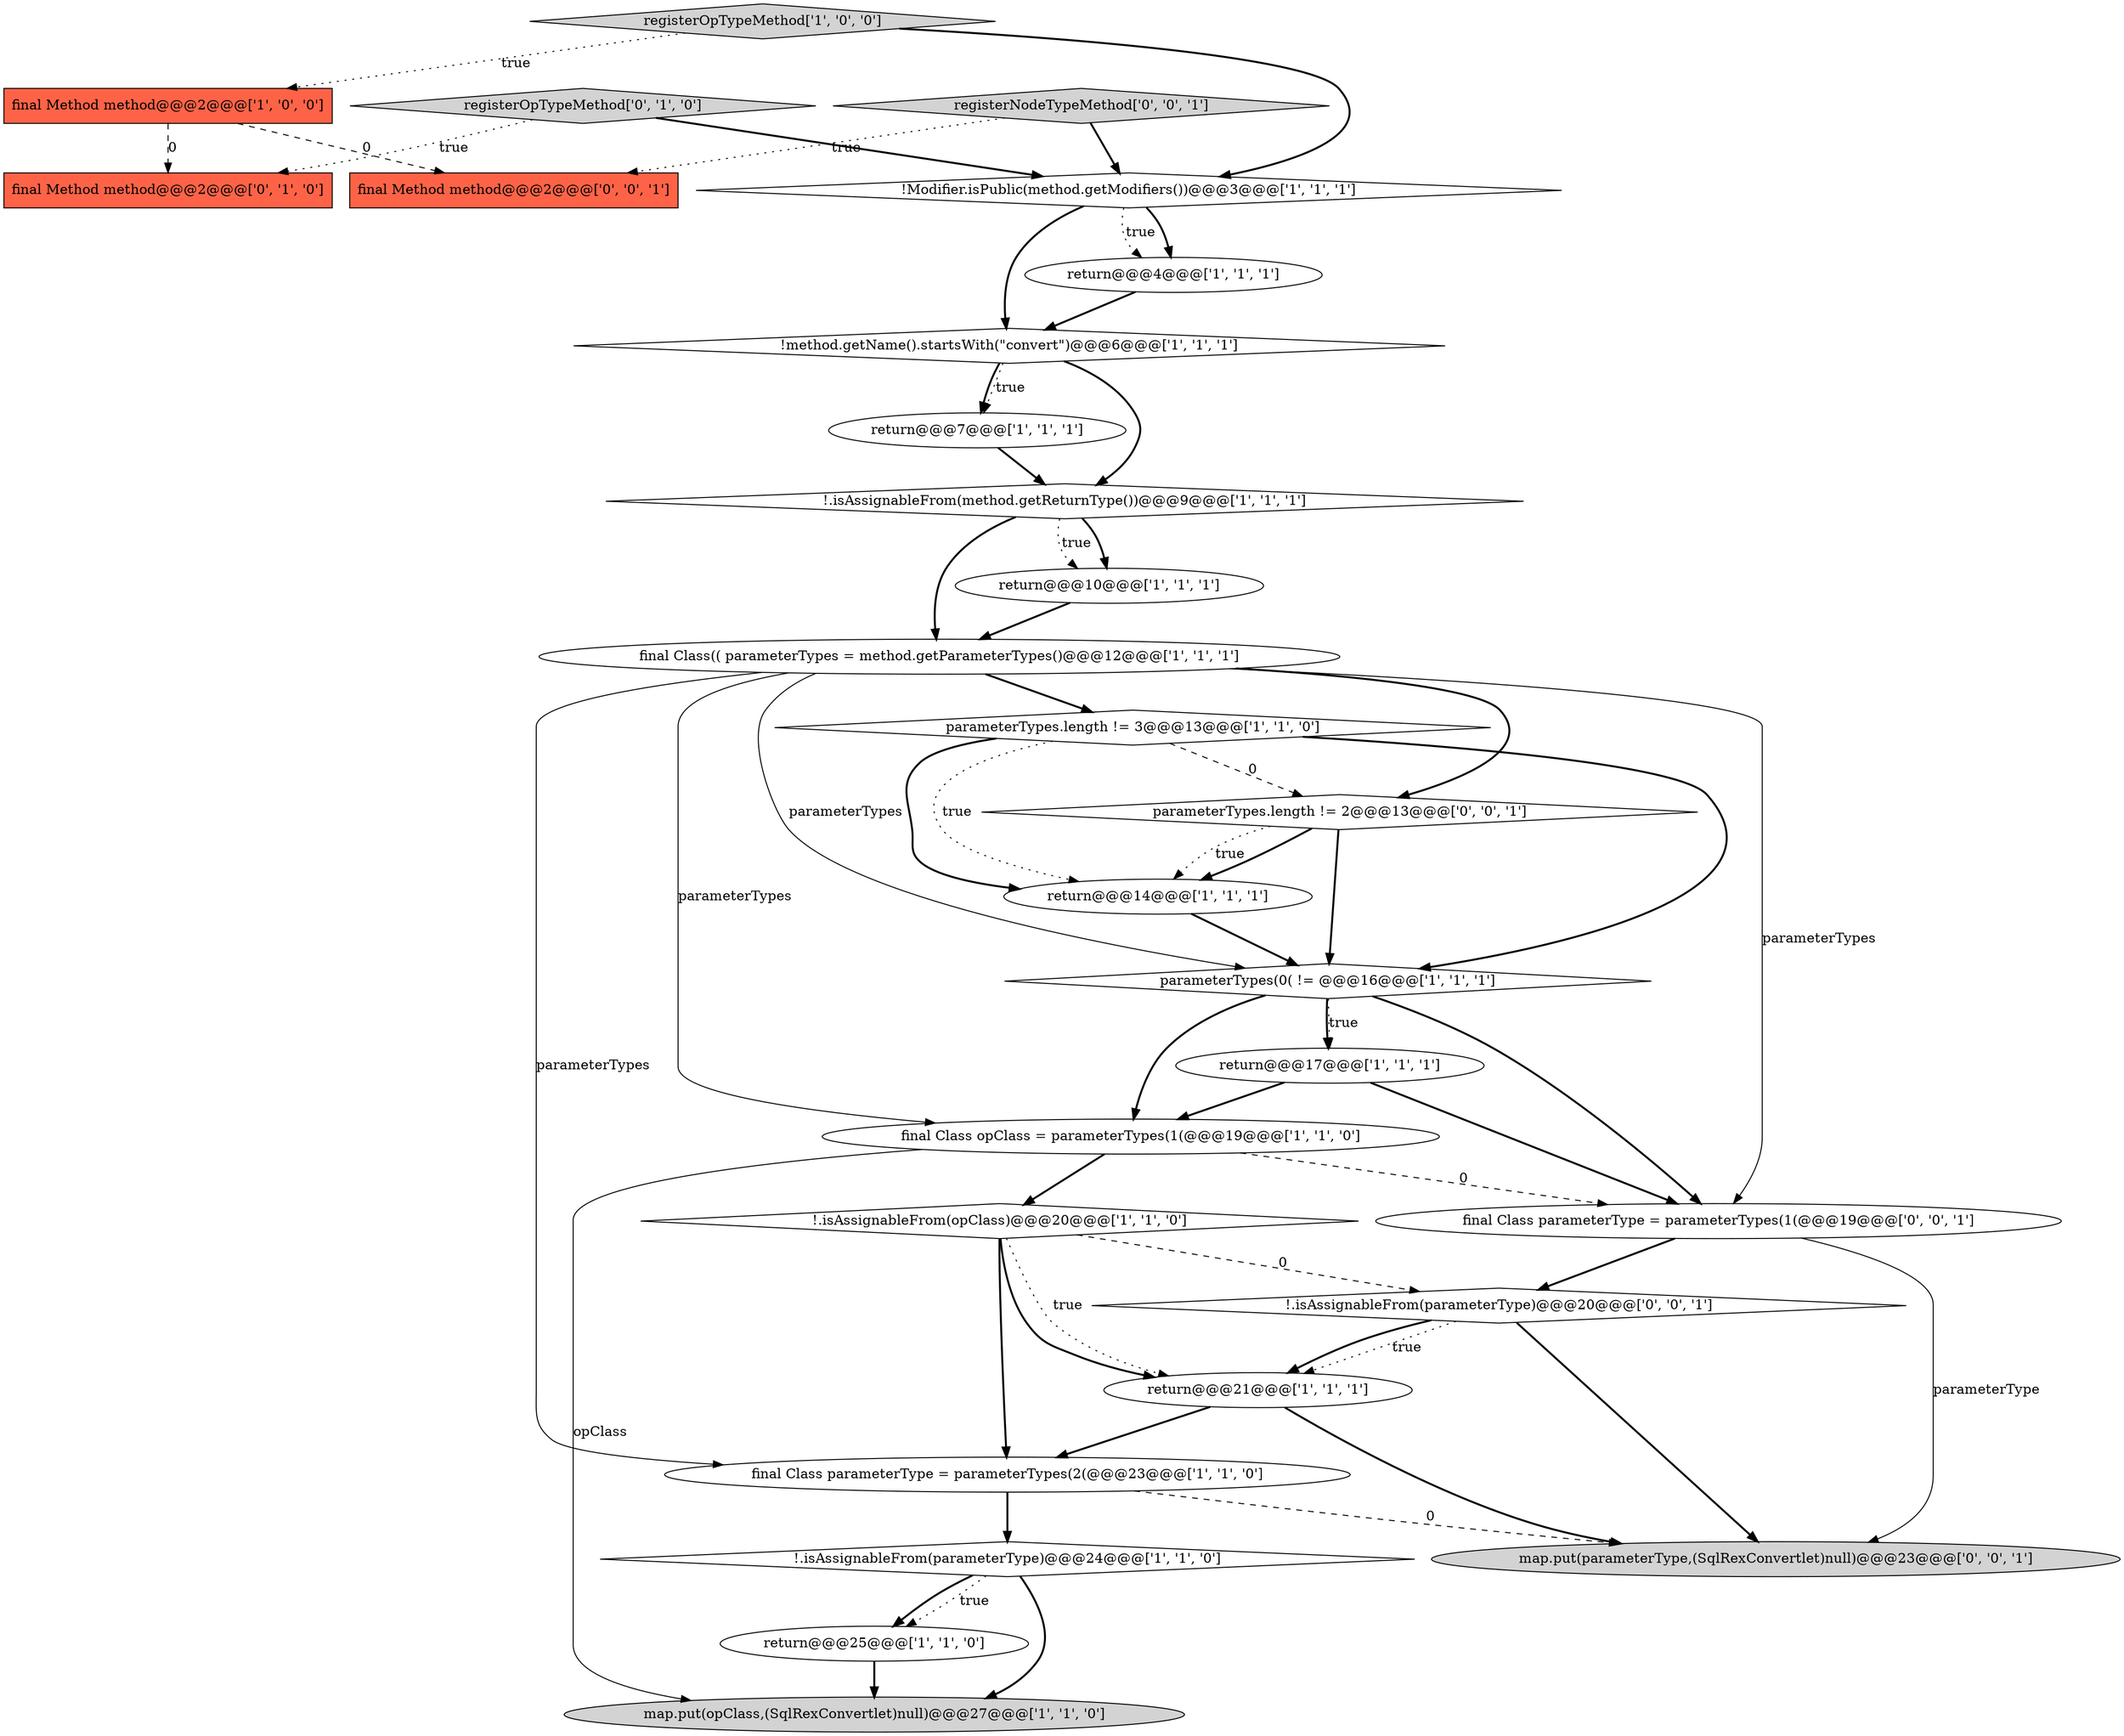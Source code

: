 digraph {
20 [style = filled, label = "final Method method@@@2@@@['0', '1', '0']", fillcolor = tomato, shape = box image = "AAA1AAABBB2BBB"];
21 [style = filled, label = "registerOpTypeMethod['0', '1', '0']", fillcolor = lightgray, shape = diamond image = "AAA0AAABBB2BBB"];
15 [style = filled, label = "return@@@7@@@['1', '1', '1']", fillcolor = white, shape = ellipse image = "AAA0AAABBB1BBB"];
4 [style = filled, label = "final Method method@@@2@@@['1', '0', '0']", fillcolor = tomato, shape = box image = "AAA1AAABBB1BBB"];
12 [style = filled, label = "!.isAssignableFrom(parameterType)@@@24@@@['1', '1', '0']", fillcolor = white, shape = diamond image = "AAA0AAABBB1BBB"];
16 [style = filled, label = "return@@@21@@@['1', '1', '1']", fillcolor = white, shape = ellipse image = "AAA0AAABBB1BBB"];
10 [style = filled, label = "return@@@17@@@['1', '1', '1']", fillcolor = white, shape = ellipse image = "AAA0AAABBB1BBB"];
6 [style = filled, label = "!.isAssignableFrom(method.getReturnType())@@@9@@@['1', '1', '1']", fillcolor = white, shape = diamond image = "AAA0AAABBB1BBB"];
8 [style = filled, label = "!Modifier.isPublic(method.getModifiers())@@@3@@@['1', '1', '1']", fillcolor = white, shape = diamond image = "AAA0AAABBB1BBB"];
19 [style = filled, label = "final Class opClass = parameterTypes(1(@@@19@@@['1', '1', '0']", fillcolor = white, shape = ellipse image = "AAA0AAABBB1BBB"];
9 [style = filled, label = "registerOpTypeMethod['1', '0', '0']", fillcolor = lightgray, shape = diamond image = "AAA0AAABBB1BBB"];
26 [style = filled, label = "final Class parameterType = parameterTypes(1(@@@19@@@['0', '0', '1']", fillcolor = white, shape = ellipse image = "AAA0AAABBB3BBB"];
0 [style = filled, label = "return@@@10@@@['1', '1', '1']", fillcolor = white, shape = ellipse image = "AAA0AAABBB1BBB"];
25 [style = filled, label = "registerNodeTypeMethod['0', '0', '1']", fillcolor = lightgray, shape = diamond image = "AAA0AAABBB3BBB"];
27 [style = filled, label = "map.put(parameterType,(SqlRexConvertlet)null)@@@23@@@['0', '0', '1']", fillcolor = lightgray, shape = ellipse image = "AAA0AAABBB3BBB"];
14 [style = filled, label = "return@@@14@@@['1', '1', '1']", fillcolor = white, shape = ellipse image = "AAA0AAABBB1BBB"];
18 [style = filled, label = "parameterTypes(0( != @@@16@@@['1', '1', '1']", fillcolor = white, shape = diamond image = "AAA0AAABBB1BBB"];
24 [style = filled, label = "!.isAssignableFrom(parameterType)@@@20@@@['0', '0', '1']", fillcolor = white, shape = diamond image = "AAA0AAABBB3BBB"];
3 [style = filled, label = "map.put(opClass,(SqlRexConvertlet)null)@@@27@@@['1', '1', '0']", fillcolor = lightgray, shape = ellipse image = "AAA0AAABBB1BBB"];
13 [style = filled, label = "final Class parameterType = parameterTypes(2(@@@23@@@['1', '1', '0']", fillcolor = white, shape = ellipse image = "AAA0AAABBB1BBB"];
22 [style = filled, label = "parameterTypes.length != 2@@@13@@@['0', '0', '1']", fillcolor = white, shape = diamond image = "AAA0AAABBB3BBB"];
7 [style = filled, label = "return@@@25@@@['1', '1', '0']", fillcolor = white, shape = ellipse image = "AAA0AAABBB1BBB"];
23 [style = filled, label = "final Method method@@@2@@@['0', '0', '1']", fillcolor = tomato, shape = box image = "AAA0AAABBB3BBB"];
1 [style = filled, label = "final Class(( parameterTypes = method.getParameterTypes()@@@12@@@['1', '1', '1']", fillcolor = white, shape = ellipse image = "AAA0AAABBB1BBB"];
2 [style = filled, label = "!method.getName().startsWith(\"convert\")@@@6@@@['1', '1', '1']", fillcolor = white, shape = diamond image = "AAA0AAABBB1BBB"];
17 [style = filled, label = "!.isAssignableFrom(opClass)@@@20@@@['1', '1', '0']", fillcolor = white, shape = diamond image = "AAA0AAABBB1BBB"];
11 [style = filled, label = "parameterTypes.length != 3@@@13@@@['1', '1', '0']", fillcolor = white, shape = diamond image = "AAA0AAABBB1BBB"];
5 [style = filled, label = "return@@@4@@@['1', '1', '1']", fillcolor = white, shape = ellipse image = "AAA0AAABBB1BBB"];
16->13 [style = bold, label=""];
21->20 [style = dotted, label="true"];
1->26 [style = solid, label="parameterTypes"];
16->27 [style = bold, label=""];
26->27 [style = solid, label="parameterType"];
11->14 [style = bold, label=""];
17->24 [style = dashed, label="0"];
2->6 [style = bold, label=""];
19->3 [style = solid, label="opClass"];
10->19 [style = bold, label=""];
18->26 [style = bold, label=""];
11->14 [style = dotted, label="true"];
18->19 [style = bold, label=""];
2->15 [style = dotted, label="true"];
21->8 [style = bold, label=""];
11->22 [style = dashed, label="0"];
15->6 [style = bold, label=""];
6->0 [style = bold, label=""];
10->26 [style = bold, label=""];
19->17 [style = bold, label=""];
1->13 [style = solid, label="parameterTypes"];
9->8 [style = bold, label=""];
26->24 [style = bold, label=""];
24->16 [style = dotted, label="true"];
12->7 [style = bold, label=""];
11->18 [style = bold, label=""];
7->3 [style = bold, label=""];
22->14 [style = dotted, label="true"];
1->11 [style = bold, label=""];
1->22 [style = bold, label=""];
17->16 [style = dotted, label="true"];
18->10 [style = dotted, label="true"];
6->1 [style = bold, label=""];
24->16 [style = bold, label=""];
5->2 [style = bold, label=""];
22->18 [style = bold, label=""];
13->12 [style = bold, label=""];
1->18 [style = solid, label="parameterTypes"];
19->26 [style = dashed, label="0"];
8->5 [style = bold, label=""];
8->2 [style = bold, label=""];
18->10 [style = bold, label=""];
8->5 [style = dotted, label="true"];
4->20 [style = dashed, label="0"];
13->27 [style = dashed, label="0"];
0->1 [style = bold, label=""];
2->15 [style = bold, label=""];
9->4 [style = dotted, label="true"];
14->18 [style = bold, label=""];
25->8 [style = bold, label=""];
17->13 [style = bold, label=""];
12->3 [style = bold, label=""];
1->19 [style = solid, label="parameterTypes"];
6->0 [style = dotted, label="true"];
25->23 [style = dotted, label="true"];
22->14 [style = bold, label=""];
12->7 [style = dotted, label="true"];
4->23 [style = dashed, label="0"];
24->27 [style = bold, label=""];
17->16 [style = bold, label=""];
}
